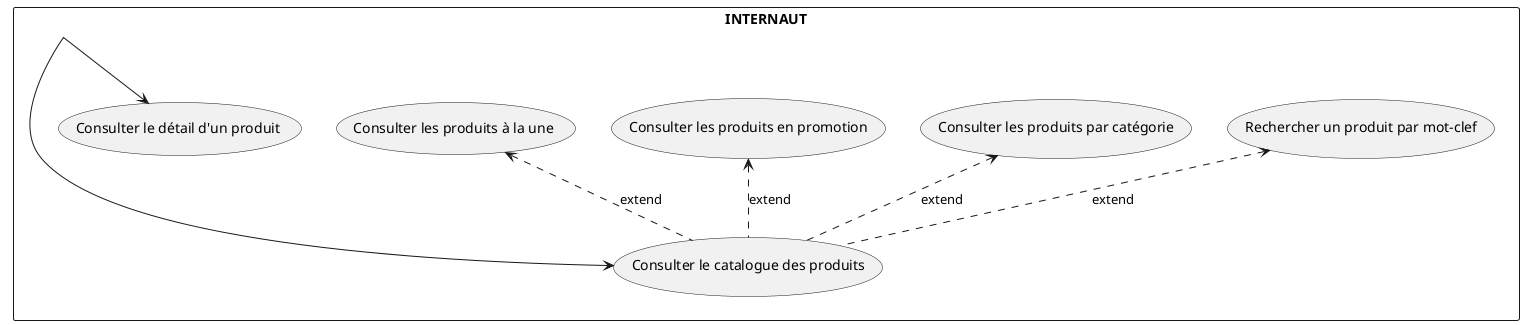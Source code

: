 ' INTERNAUT USECASE se connecter / créer son compte / message / définir ses pref coockies
@startuml INTERNAUT

rectangle INTERNAUT {

    skinparam actorStyle Hollow

    :INTERNAUT: -right-> (Consulter le catalogue des produits)
    (Consulter le catalogue des produits) .up.> (Consulter les produits à la une): extend
    (Consulter le catalogue des produits) .up.> (Consulter les produits en promotion): extend
    (Consulter le catalogue des produits) .up.> (Consulter les produits par catégorie): extend
    (Consulter le catalogue des produits) .up.> (Rechercher un produit par mot-clef): extend

    :INTERNAUT: --> (Consulter le détail d'un produit)


}

@enduml

' ADMIN USECASE
@startuml ADMIN

rectangle ADMIN {

    skinparam actorStyle Hollow

    :ADMIN: -right-> (Gérer les produits)
    (Gérer les produits) .up.> (Gérer les catégories): extend
    (Gérer les catégories) ..> (Se connecter): include

}

@enduml

' CLASS DIAGRAM
@startuml shopdiagramclass

Product "*" -right- "1" Category

class Product{
    - productId : Integer
    - designation : String
    - description : String
    - price : double
    - photo : String
    - promotion : boolean
    - selected : boolean
    - quantity : int
    - tva : double

    - category : Category
}

class Category {
    - categoryId : Integer
    - categoryName: String

    - products : Collection<Product>
}

@enduml
